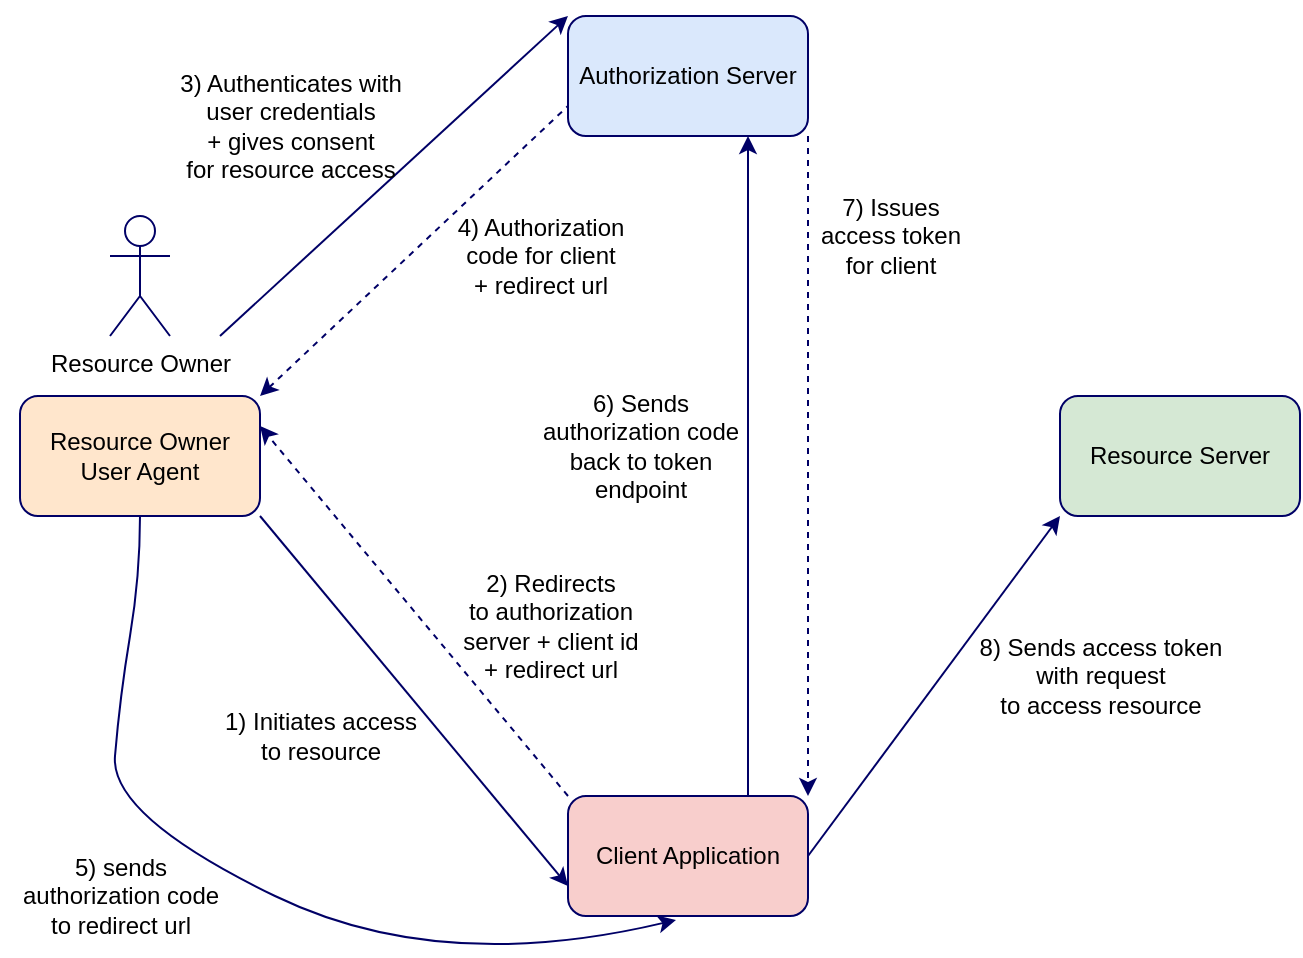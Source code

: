 <mxfile version="21.5.0" type="device">
  <diagram name="Page-1" id="WbYNg_U8eyhFjmeSOh_H">
    <mxGraphModel dx="1235" dy="624" grid="1" gridSize="10" guides="1" tooltips="1" connect="1" arrows="1" fold="1" page="1" pageScale="1" pageWidth="827" pageHeight="1169" math="0" shadow="0">
      <root>
        <mxCell id="0" />
        <mxCell id="1" parent="0" />
        <mxCell id="VtA0d31s0QXTXYx8yhvP-1" value="Authorization Server" style="rounded=1;whiteSpace=wrap;html=1;fillColor=#dae8fc;strokeColor=#000066;fontColor=#000000;" vertex="1" parent="1">
          <mxGeometry x="354" y="30" width="120" height="60" as="geometry" />
        </mxCell>
        <mxCell id="VtA0d31s0QXTXYx8yhvP-2" value="&lt;div&gt;Client Application&lt;/div&gt;" style="rounded=1;whiteSpace=wrap;html=1;fillColor=#f8cecc;strokeColor=#000066;fontColor=#000000;" vertex="1" parent="1">
          <mxGeometry x="354" y="420" width="120" height="60" as="geometry" />
        </mxCell>
        <mxCell id="VtA0d31s0QXTXYx8yhvP-3" value="&lt;div&gt;Resource Server&lt;br&gt;&lt;/div&gt;" style="rounded=1;whiteSpace=wrap;html=1;fillColor=#d5e8d4;strokeColor=#000066;fontColor=#000000;" vertex="1" parent="1">
          <mxGeometry x="600" y="220" width="120" height="60" as="geometry" />
        </mxCell>
        <mxCell id="VtA0d31s0QXTXYx8yhvP-11" style="edgeStyle=orthogonalEdgeStyle;rounded=0;orthogonalLoop=1;jettySize=auto;html=1;exitX=1;exitY=0.5;exitDx=0;exitDy=0;fontColor=#000000;strokeColor=#000066;" edge="1" parent="1" source="VtA0d31s0QXTXYx8yhvP-4">
          <mxGeometry relative="1" as="geometry">
            <mxPoint x="200" y="250" as="targetPoint" />
          </mxGeometry>
        </mxCell>
        <mxCell id="VtA0d31s0QXTXYx8yhvP-4" value="&lt;div&gt;Resource Owner&lt;/div&gt;&lt;div&gt;User Agent&lt;br&gt;&lt;/div&gt;" style="rounded=1;whiteSpace=wrap;html=1;fillColor=#ffe6cc;strokeColor=#000066;fontColor=#000000;" vertex="1" parent="1">
          <mxGeometry x="80" y="220" width="120" height="60" as="geometry" />
        </mxCell>
        <mxCell id="VtA0d31s0QXTXYx8yhvP-5" value="&lt;div&gt;Resource Owner&lt;/div&gt;" style="shape=umlActor;verticalLabelPosition=bottom;verticalAlign=top;html=1;outlineConnect=0;connectable=0;allowArrows=0;resizable=1;fontColor=#000000;strokeColor=#000066;" vertex="1" parent="1">
          <mxGeometry x="125" y="130" width="30" height="60" as="geometry" />
        </mxCell>
        <mxCell id="VtA0d31s0QXTXYx8yhvP-9" value="" style="endArrow=classic;html=1;rounded=0;exitX=1;exitY=1;exitDx=0;exitDy=0;entryX=0;entryY=0.75;entryDx=0;entryDy=0;fontColor=#000000;strokeColor=#000066;" edge="1" parent="1" source="VtA0d31s0QXTXYx8yhvP-4" target="VtA0d31s0QXTXYx8yhvP-2">
          <mxGeometry width="50" height="50" relative="1" as="geometry">
            <mxPoint x="350" y="290" as="sourcePoint" />
            <mxPoint x="400" y="240" as="targetPoint" />
          </mxGeometry>
        </mxCell>
        <mxCell id="VtA0d31s0QXTXYx8yhvP-10" value="&lt;div&gt;1) Initiates access&lt;/div&gt;&lt;div&gt;to resource&lt;/div&gt;" style="text;html=1;align=center;verticalAlign=middle;resizable=0;points=[];autosize=1;fontColor=#000000;strokeColor=none;" vertex="1" parent="1">
          <mxGeometry x="170" y="370" width="120" height="40" as="geometry" />
        </mxCell>
        <mxCell id="VtA0d31s0QXTXYx8yhvP-13" value="" style="endArrow=classic;html=1;rounded=0;exitX=0;exitY=0;exitDx=0;exitDy=0;entryX=1;entryY=0.25;entryDx=0;entryDy=0;dashed=1;fontColor=#000000;strokeColor=#000066;" edge="1" parent="1" source="VtA0d31s0QXTXYx8yhvP-2" target="VtA0d31s0QXTXYx8yhvP-4">
          <mxGeometry width="50" height="50" relative="1" as="geometry">
            <mxPoint x="350" y="290" as="sourcePoint" />
            <mxPoint x="400" y="240" as="targetPoint" />
          </mxGeometry>
        </mxCell>
        <mxCell id="VtA0d31s0QXTXYx8yhvP-14" value="&lt;div&gt;2) Redirects&lt;/div&gt;&lt;div&gt;to authorization&lt;/div&gt;&lt;div&gt;server + client id&lt;/div&gt;&lt;div&gt;+ redirect url&lt;br&gt;&lt;/div&gt;" style="text;html=1;align=center;verticalAlign=middle;resizable=0;points=[];autosize=1;fontColor=#000000;strokeColor=none;" vertex="1" parent="1">
          <mxGeometry x="290" y="300" width="110" height="70" as="geometry" />
        </mxCell>
        <mxCell id="VtA0d31s0QXTXYx8yhvP-15" value="" style="endArrow=none;html=1;rounded=0;exitX=1;exitY=0;exitDx=0;exitDy=0;entryX=0;entryY=0.75;entryDx=0;entryDy=0;startArrow=classic;startFill=1;endFill=0;dashed=1;fontColor=#000000;strokeColor=#000066;" edge="1" parent="1" source="VtA0d31s0QXTXYx8yhvP-4" target="VtA0d31s0QXTXYx8yhvP-1">
          <mxGeometry width="50" height="50" relative="1" as="geometry">
            <mxPoint x="350" y="290" as="sourcePoint" />
            <mxPoint x="400" y="240" as="targetPoint" />
          </mxGeometry>
        </mxCell>
        <mxCell id="VtA0d31s0QXTXYx8yhvP-16" value="" style="endArrow=classic;html=1;rounded=0;entryX=0;entryY=0;entryDx=0;entryDy=0;endFill=1;fontColor=#000000;strokeColor=#000066;" edge="1" parent="1" target="VtA0d31s0QXTXYx8yhvP-1">
          <mxGeometry width="50" height="50" relative="1" as="geometry">
            <mxPoint x="180" y="190" as="sourcePoint" />
            <mxPoint x="400" y="240" as="targetPoint" />
          </mxGeometry>
        </mxCell>
        <mxCell id="VtA0d31s0QXTXYx8yhvP-17" value="&lt;div&gt;3) Authenticates with&lt;/div&gt;&lt;div&gt;user credentials&lt;br&gt;&lt;/div&gt;&lt;div&gt;+ gives consent&lt;/div&gt;&lt;div&gt;for resource access&lt;br&gt;&lt;/div&gt;" style="text;html=1;align=center;verticalAlign=middle;resizable=0;points=[];autosize=1;fontColor=#000000;strokeColor=none;" vertex="1" parent="1">
          <mxGeometry x="150" y="50" width="130" height="70" as="geometry" />
        </mxCell>
        <mxCell id="VtA0d31s0QXTXYx8yhvP-19" value="&lt;div&gt;4) Authorization&lt;/div&gt;&lt;div&gt;code for client&lt;/div&gt;&lt;div&gt;+ redirect url&lt;/div&gt;" style="text;html=1;align=center;verticalAlign=middle;resizable=0;points=[];autosize=1;fontColor=#000000;strokeColor=none;" vertex="1" parent="1">
          <mxGeometry x="290" y="120" width="100" height="60" as="geometry" />
        </mxCell>
        <mxCell id="VtA0d31s0QXTXYx8yhvP-20" value="" style="curved=1;endArrow=classic;html=1;rounded=0;entryX=0.45;entryY=1.033;entryDx=0;entryDy=0;entryPerimeter=0;exitX=0.5;exitY=1;exitDx=0;exitDy=0;fontColor=#000000;strokeColor=#000066;" edge="1" parent="1" source="VtA0d31s0QXTXYx8yhvP-4" target="VtA0d31s0QXTXYx8yhvP-2">
          <mxGeometry width="50" height="50" relative="1" as="geometry">
            <mxPoint x="125" y="480" as="sourcePoint" />
            <mxPoint x="175" y="430" as="targetPoint" />
            <Array as="points">
              <mxPoint x="140" y="310" />
              <mxPoint x="130" y="370" />
              <mxPoint x="125" y="430" />
              <mxPoint x="290" y="510" />
            </Array>
          </mxGeometry>
        </mxCell>
        <mxCell id="VtA0d31s0QXTXYx8yhvP-21" value="&lt;div&gt;5) sends&lt;/div&gt;&lt;div&gt;authorization code&lt;/div&gt;&lt;div&gt;to redirect url&lt;/div&gt;" style="text;html=1;align=center;verticalAlign=middle;resizable=0;points=[];autosize=1;fontColor=#000000;strokeColor=none;" vertex="1" parent="1">
          <mxGeometry x="70" y="440" width="120" height="60" as="geometry" />
        </mxCell>
        <mxCell id="VtA0d31s0QXTXYx8yhvP-22" value="" style="endArrow=classic;html=1;rounded=0;exitX=0.75;exitY=0;exitDx=0;exitDy=0;entryX=0.75;entryY=1;entryDx=0;entryDy=0;fontColor=#000000;strokeColor=#000066;" edge="1" parent="1" source="VtA0d31s0QXTXYx8yhvP-2" target="VtA0d31s0QXTXYx8yhvP-1">
          <mxGeometry width="50" height="50" relative="1" as="geometry">
            <mxPoint x="350" y="290" as="sourcePoint" />
            <mxPoint x="400" y="240" as="targetPoint" />
          </mxGeometry>
        </mxCell>
        <mxCell id="VtA0d31s0QXTXYx8yhvP-23" value="&lt;div&gt;6) Sends&lt;/div&gt;&lt;div&gt;authorization code&lt;/div&gt;&lt;div&gt;back to token&lt;/div&gt;&lt;div&gt;endpoint&lt;/div&gt;" style="text;html=1;align=center;verticalAlign=middle;resizable=0;points=[];autosize=1;fontColor=#000000;strokeColor=none;" vertex="1" parent="1">
          <mxGeometry x="330" y="210" width="120" height="70" as="geometry" />
        </mxCell>
        <mxCell id="VtA0d31s0QXTXYx8yhvP-24" value="" style="endArrow=classic;html=1;rounded=0;exitX=1;exitY=1;exitDx=0;exitDy=0;entryX=1;entryY=0;entryDx=0;entryDy=0;dashed=1;fontColor=#000000;strokeColor=#000066;" edge="1" parent="1" source="VtA0d31s0QXTXYx8yhvP-1" target="VtA0d31s0QXTXYx8yhvP-2">
          <mxGeometry width="50" height="50" relative="1" as="geometry">
            <mxPoint x="350" y="290" as="sourcePoint" />
            <mxPoint x="400" y="240" as="targetPoint" />
          </mxGeometry>
        </mxCell>
        <mxCell id="VtA0d31s0QXTXYx8yhvP-25" value="7) Issues&lt;div&gt;access token&lt;/div&gt;&lt;div&gt;for client&lt;/div&gt;" style="text;html=1;align=center;verticalAlign=middle;resizable=0;points=[];autosize=1;fontColor=#000000;strokeColor=none;" vertex="1" parent="1">
          <mxGeometry x="470" y="110" width="90" height="60" as="geometry" />
        </mxCell>
        <mxCell id="VtA0d31s0QXTXYx8yhvP-26" value="" style="endArrow=classic;html=1;rounded=0;exitX=1;exitY=0.5;exitDx=0;exitDy=0;entryX=0;entryY=1;entryDx=0;entryDy=0;fontColor=#000000;strokeColor=#000066;" edge="1" parent="1" source="VtA0d31s0QXTXYx8yhvP-2" target="VtA0d31s0QXTXYx8yhvP-3">
          <mxGeometry width="50" height="50" relative="1" as="geometry">
            <mxPoint x="350" y="290" as="sourcePoint" />
            <mxPoint x="400" y="240" as="targetPoint" />
          </mxGeometry>
        </mxCell>
        <mxCell id="VtA0d31s0QXTXYx8yhvP-28" value="&lt;div&gt;8) Sends access token&lt;/div&gt;&lt;div&gt;with request&lt;/div&gt;&lt;div&gt;to access resource&lt;/div&gt;" style="text;html=1;align=center;verticalAlign=middle;resizable=0;points=[];autosize=1;fontColor=#000000;strokeColor=none;" vertex="1" parent="1">
          <mxGeometry x="550" y="330" width="140" height="60" as="geometry" />
        </mxCell>
      </root>
    </mxGraphModel>
  </diagram>
</mxfile>

